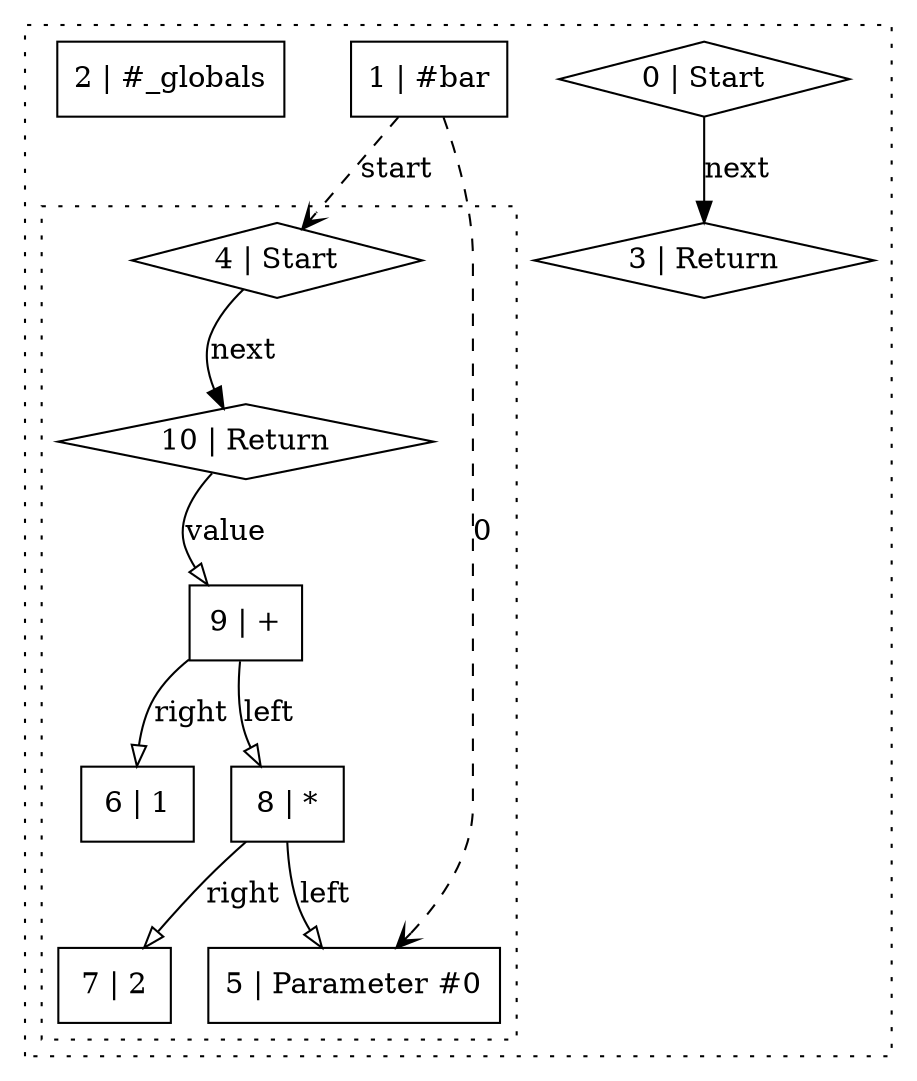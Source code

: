 digraph {
  subgraph "cluster_0" {
    style = "dotted";
    "0" [
      label = "0 | Start";
      shape = "diamond";
    ];
    "1" [
      label = "1 | #bar";
      shape = "rectangle";
    ];
    "2" [
      label = "2 | #_globals";
      shape = "rectangle";
    ];
    "3" [
      label = "3 | Return";
      shape = "diamond";
    ];
    subgraph "cluster_1" {
      style = "dotted";
      "4" [
        label = "4 | Start";
        shape = "diamond";
      ];
      "5" [
        label = "5 | Parameter #0";
        shape = "rectangle";
      ];
      "6" [
        label = "6 | 1";
        shape = "rectangle";
      ];
      "7" [
        label = "7 | 2";
        shape = "rectangle";
      ];
      "8" [
        label = "8 | *";
        shape = "rectangle";
      ];
      "9" [
        label = "9 | +";
        shape = "rectangle";
      ];
      "10" [
        label = "10 | Return";
        shape = "diamond";
      ];
      "4" -> "10" [
        label = "next";
        arrowhead = "normal";
      ];
      "8" -> "5" [
        label = "left";
        arrowhead = "onormal";
      ];
      "8" -> "7" [
        label = "right";
        arrowhead = "onormal";
      ];
      "9" -> "8" [
        label = "left";
        arrowhead = "onormal";
      ];
      "9" -> "6" [
        label = "right";
        arrowhead = "onormal";
      ];
      "10" -> "9" [
        label = "value";
        arrowhead = "onormal";
      ];
    }
    "0" -> "3" [
      label = "next";
      arrowhead = "normal";
    ];
    "1" -> "4" [
      label = "start";
      arrowhead = "vee";
      style = "dashed";
    ];
    "1" -> "5" [
      label = "0";
      arrowhead = "vee";
      style = "dashed";
    ];
  }
}